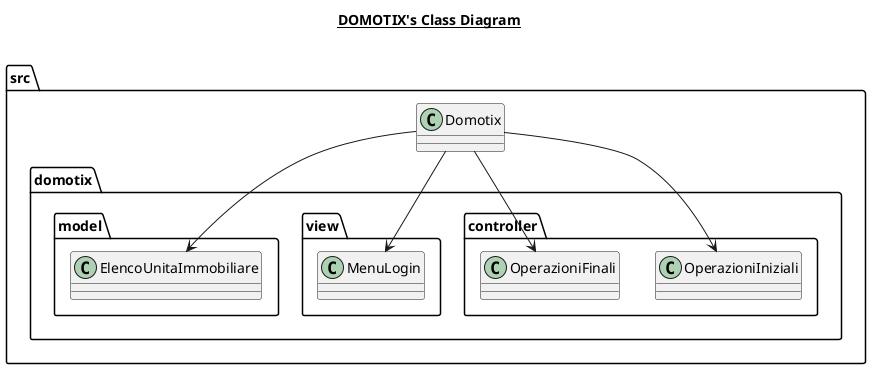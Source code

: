 @startuml

title __DOMOTIX's Class Diagram__\n

    namespace src {
        class Domotix {
        }
    }
  
    src.Domotix --> src.domotix.controller.OperazioniIniziali
    src.Domotix --> src.domotix.controller.OperazioniFinali
    src.Domotix --> src.domotix.view.MenuLogin
    src.Domotix --> src.domotix.model.ElencoUnitaImmobiliare


@enduml
